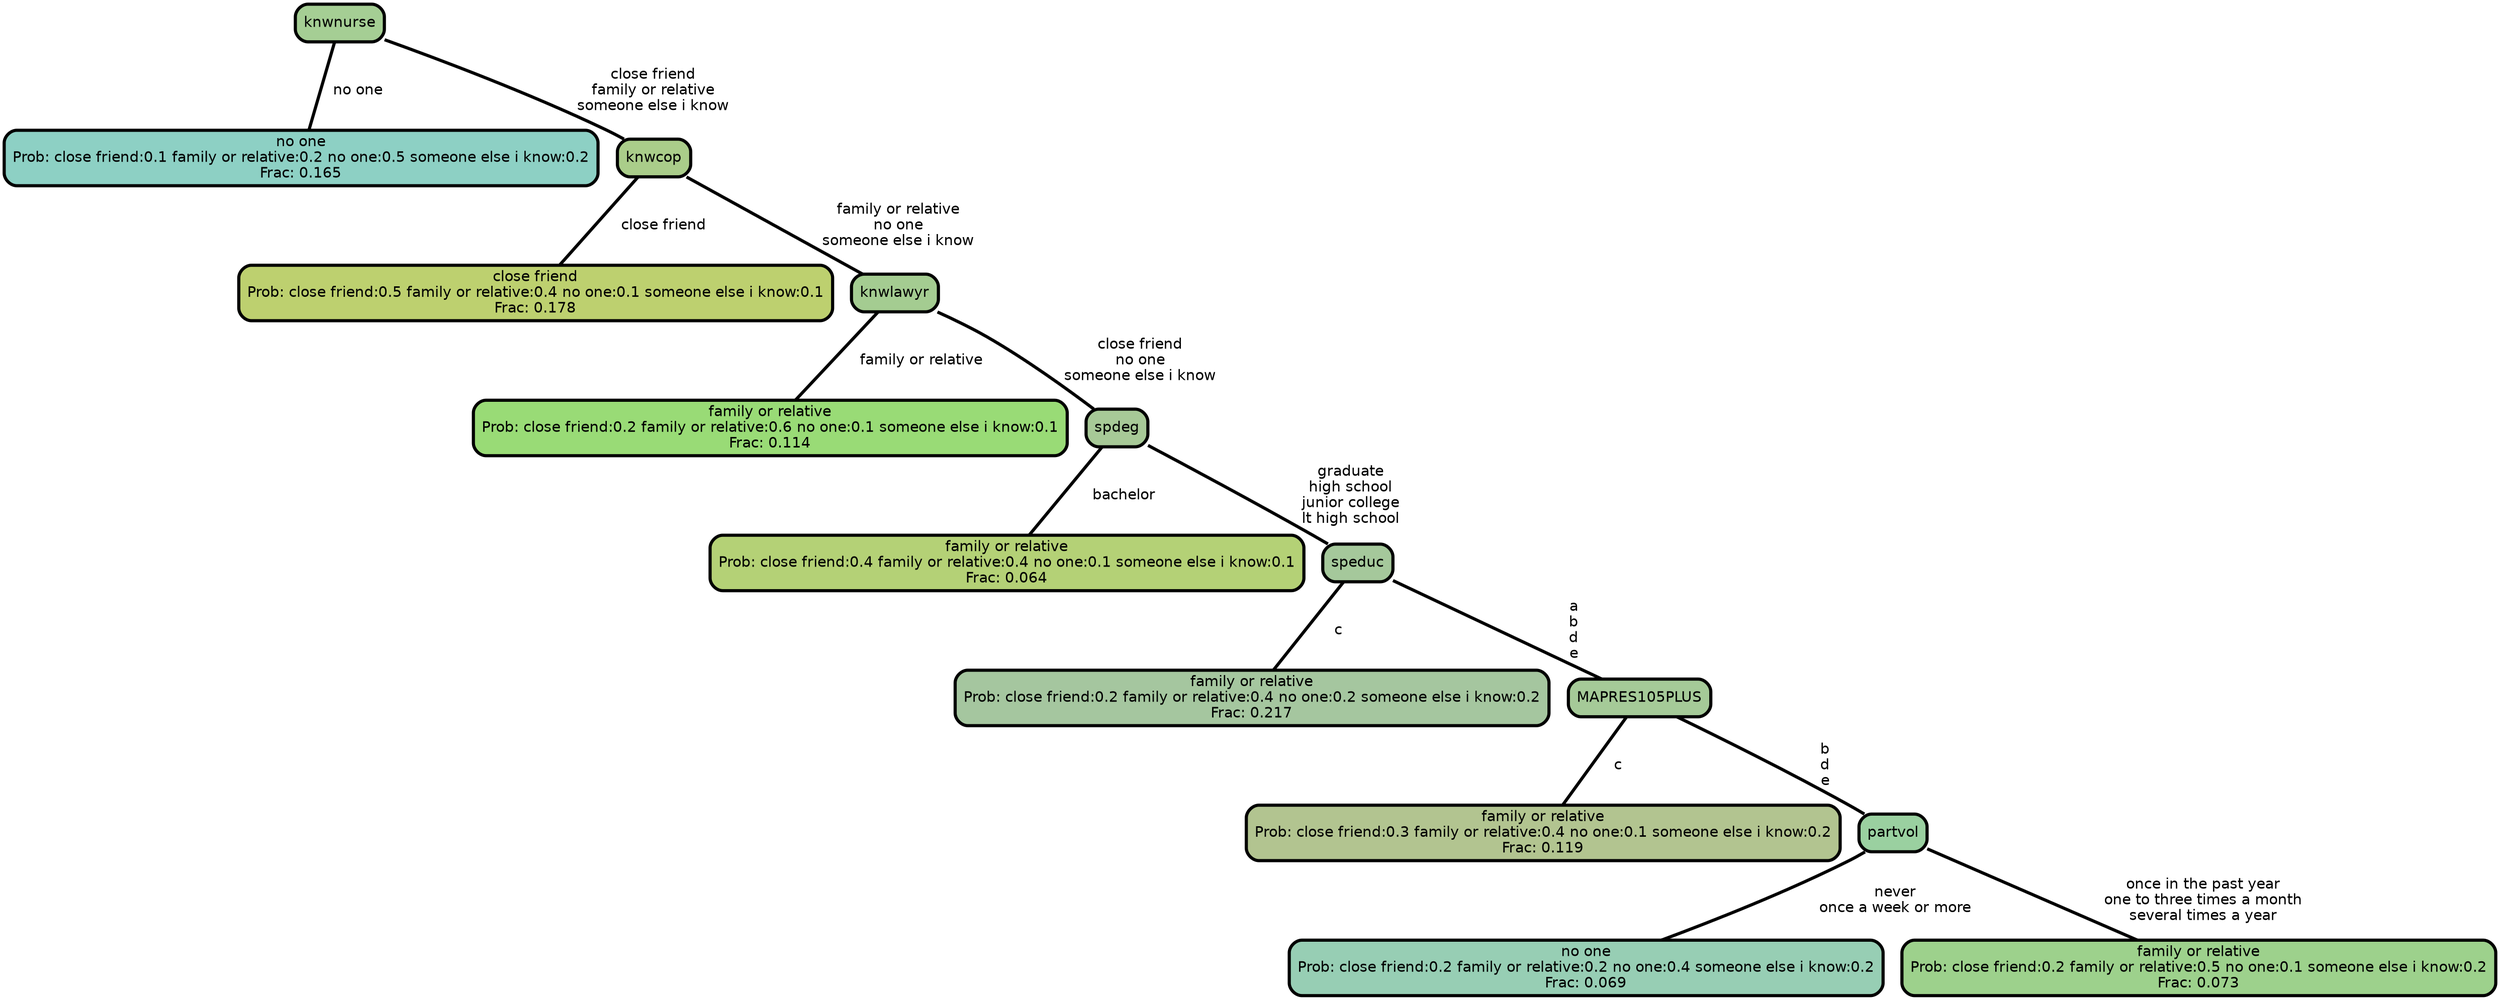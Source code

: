 graph Tree {
node [shape=box, style="filled, rounded",color="black",penwidth="3",fontcolor="black",                 fontname=helvetica] ;
graph [ranksep="0 equally", splines=straight,                 bgcolor=transparent, dpi=200] ;
edge [fontname=helvetica, color=black] ;
0 [label="no one
Prob: close friend:0.1 family or relative:0.2 no one:0.5 someone else i know:0.2
Frac: 0.165", fillcolor="#8dd0c4"] ;
1 [label="knwnurse", fillcolor="#a5ce94"] ;
2 [label="close friend
Prob: close friend:0.5 family or relative:0.4 no one:0.1 someone else i know:0.1
Frac: 0.178", fillcolor="#bdd06f"] ;
3 [label="knwcop", fillcolor="#aacd8a"] ;
4 [label="family or relative
Prob: close friend:0.2 family or relative:0.6 no one:0.1 someone else i know:0.1
Frac: 0.114", fillcolor="#99db76"] ;
5 [label="knwlawyr", fillcolor="#a4cc91"] ;
6 [label="family or relative
Prob: close friend:0.4 family or relative:0.4 no one:0.1 someone else i know:0.1
Frac: 0.064", fillcolor="#b4d176"] ;
7 [label="spdeg", fillcolor="#a7c997"] ;
8 [label="family or relative
Prob: close friend:0.2 family or relative:0.4 no one:0.2 someone else i know:0.2
Frac: 0.217", fillcolor="#a5c69f"] ;
9 [label="speduc", fillcolor="#a5c89b"] ;
10 [label="family or relative
Prob: close friend:0.3 family or relative:0.4 no one:0.1 someone else i know:0.2
Frac: 0.119", fillcolor="#b2c490"] ;
11 [label="MAPRES105PLUS", fillcolor="#a5ca98"] ;
12 [label="no one
Prob: close friend:0.2 family or relative:0.2 no one:0.4 someone else i know:0.2
Frac: 0.069", fillcolor="#97ceb4"] ;
13 [label="partvol", fillcolor="#9ad0a0"] ;
14 [label="family or relative
Prob: close friend:0.2 family or relative:0.5 no one:0.1 someone else i know:0.2
Frac: 0.073", fillcolor="#9dd18c"] ;
1 -- 0 [label=" no one",penwidth=3] ;
1 -- 3 [label=" close friend\n family or relative\n someone else i know",penwidth=3] ;
3 -- 2 [label=" close friend",penwidth=3] ;
3 -- 5 [label=" family or relative\n no one\n someone else i know",penwidth=3] ;
5 -- 4 [label=" family or relative",penwidth=3] ;
5 -- 7 [label=" close friend\n no one\n someone else i know",penwidth=3] ;
7 -- 6 [label=" bachelor",penwidth=3] ;
7 -- 9 [label=" graduate\n high school\n junior college\n lt high school",penwidth=3] ;
9 -- 8 [label=" c",penwidth=3] ;
9 -- 11 [label=" a\n b\n d\n e",penwidth=3] ;
11 -- 10 [label=" c",penwidth=3] ;
11 -- 13 [label=" b\n d\n e",penwidth=3] ;
13 -- 12 [label=" never\n once a week or more",penwidth=3] ;
13 -- 14 [label=" once in the past year\n one to three times a month\n several times a year",penwidth=3] ;
{rank = same;}}
